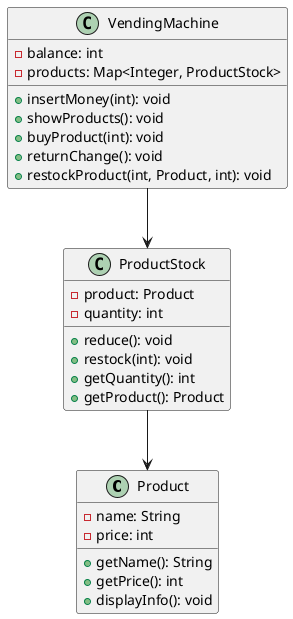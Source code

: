 @startuml

class Product {
  - name: String
  - price: int
  + getName(): String
  + getPrice(): int
  + displayInfo(): void
}

class ProductStock {
  - product: Product
  - quantity: int
  + reduce(): void
  + restock(int): void
  + getQuantity(): int
  + getProduct(): Product
}

class VendingMachine {
  - balance: int 
  - products: Map<Integer, ProductStock>
  + insertMoney(int): void
  + showProducts(): void
  + buyProduct(int): void
  + returnChange(): void
  + restockProduct(int, Product, int): void 
}

ProductStock --> Product
VendingMachine --> ProductStock

@enduml
